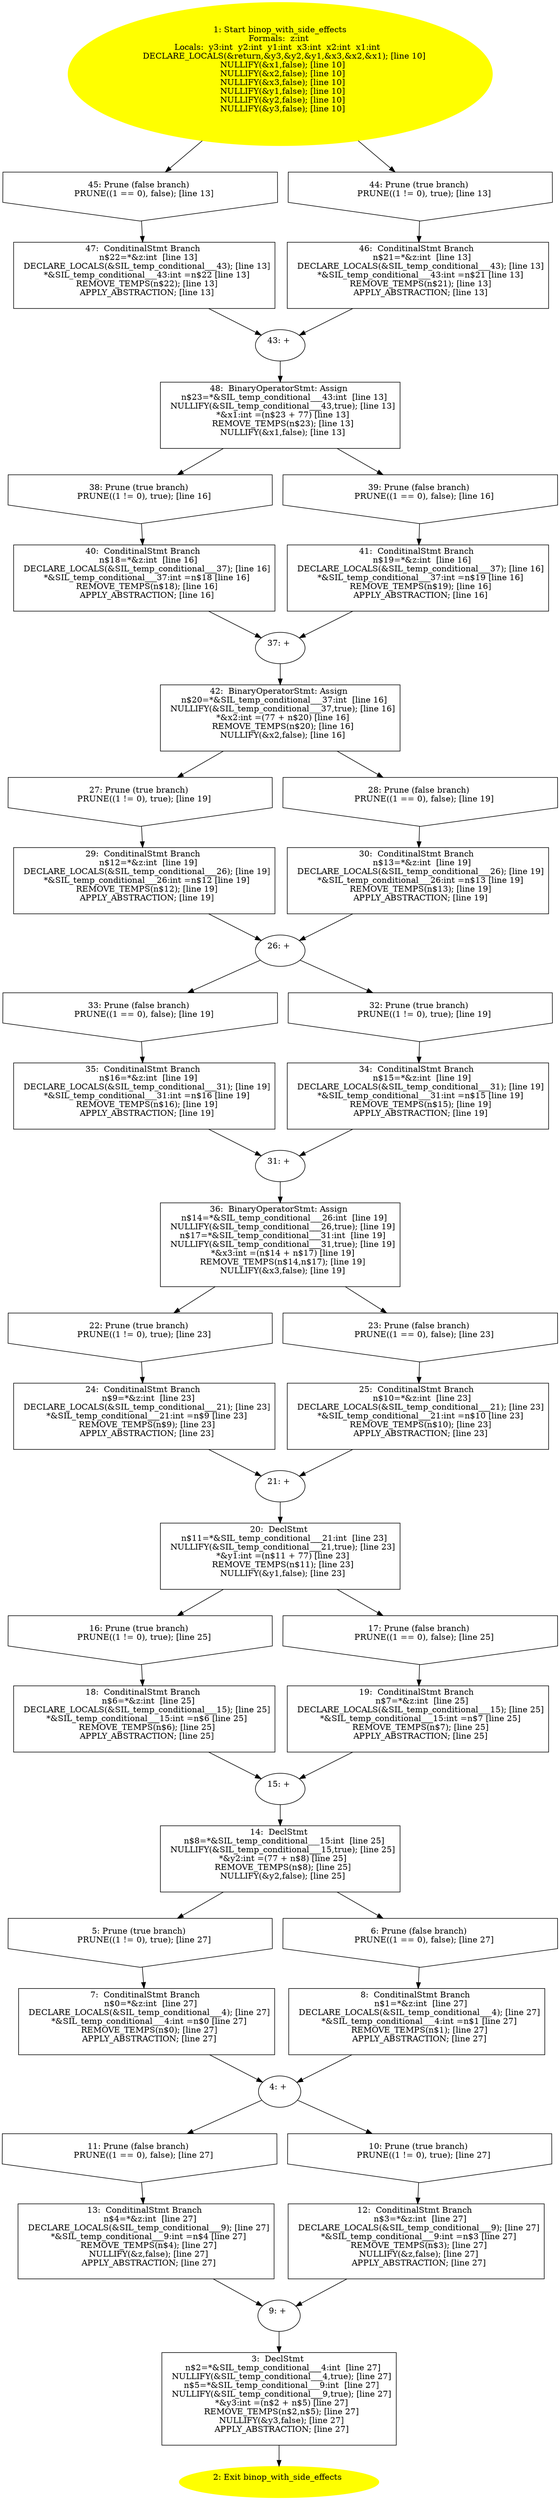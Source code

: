 digraph iCFG {
48 [label="48:  BinaryOperatorStmt: Assign \n   n$23=*&SIL_temp_conditional___43:int  [line 13]\n  NULLIFY(&SIL_temp_conditional___43,true); [line 13]\n  *&x1:int =(n$23 + 77) [line 13]\n  REMOVE_TEMPS(n$23); [line 13]\n  NULLIFY(&x1,false); [line 13]\n " shape="box"]
	

	 48 -> 38 ;
	 48 -> 39 ;
47 [label="47:  ConditinalStmt Branch \n   n$22=*&z:int  [line 13]\n  DECLARE_LOCALS(&SIL_temp_conditional___43); [line 13]\n  *&SIL_temp_conditional___43:int =n$22 [line 13]\n  REMOVE_TEMPS(n$22); [line 13]\n  APPLY_ABSTRACTION; [line 13]\n " shape="box"]
	

	 47 -> 43 ;
46 [label="46:  ConditinalStmt Branch \n   n$21=*&z:int  [line 13]\n  DECLARE_LOCALS(&SIL_temp_conditional___43); [line 13]\n  *&SIL_temp_conditional___43:int =n$21 [line 13]\n  REMOVE_TEMPS(n$21); [line 13]\n  APPLY_ABSTRACTION; [line 13]\n " shape="box"]
	

	 46 -> 43 ;
45 [label="45: Prune (false branch) \n   PRUNE((1 == 0), false); [line 13]\n " shape="invhouse"]
	

	 45 -> 47 ;
44 [label="44: Prune (true branch) \n   PRUNE((1 != 0), true); [line 13]\n " shape="invhouse"]
	

	 44 -> 46 ;
43 [label="43: + \n  " ]
	

	 43 -> 48 ;
42 [label="42:  BinaryOperatorStmt: Assign \n   n$20=*&SIL_temp_conditional___37:int  [line 16]\n  NULLIFY(&SIL_temp_conditional___37,true); [line 16]\n  *&x2:int =(77 + n$20) [line 16]\n  REMOVE_TEMPS(n$20); [line 16]\n  NULLIFY(&x2,false); [line 16]\n " shape="box"]
	

	 42 -> 27 ;
	 42 -> 28 ;
41 [label="41:  ConditinalStmt Branch \n   n$19=*&z:int  [line 16]\n  DECLARE_LOCALS(&SIL_temp_conditional___37); [line 16]\n  *&SIL_temp_conditional___37:int =n$19 [line 16]\n  REMOVE_TEMPS(n$19); [line 16]\n  APPLY_ABSTRACTION; [line 16]\n " shape="box"]
	

	 41 -> 37 ;
40 [label="40:  ConditinalStmt Branch \n   n$18=*&z:int  [line 16]\n  DECLARE_LOCALS(&SIL_temp_conditional___37); [line 16]\n  *&SIL_temp_conditional___37:int =n$18 [line 16]\n  REMOVE_TEMPS(n$18); [line 16]\n  APPLY_ABSTRACTION; [line 16]\n " shape="box"]
	

	 40 -> 37 ;
39 [label="39: Prune (false branch) \n   PRUNE((1 == 0), false); [line 16]\n " shape="invhouse"]
	

	 39 -> 41 ;
38 [label="38: Prune (true branch) \n   PRUNE((1 != 0), true); [line 16]\n " shape="invhouse"]
	

	 38 -> 40 ;
37 [label="37: + \n  " ]
	

	 37 -> 42 ;
36 [label="36:  BinaryOperatorStmt: Assign \n   n$14=*&SIL_temp_conditional___26:int  [line 19]\n  NULLIFY(&SIL_temp_conditional___26,true); [line 19]\n  n$17=*&SIL_temp_conditional___31:int  [line 19]\n  NULLIFY(&SIL_temp_conditional___31,true); [line 19]\n  *&x3:int =(n$14 + n$17) [line 19]\n  REMOVE_TEMPS(n$14,n$17); [line 19]\n  NULLIFY(&x3,false); [line 19]\n " shape="box"]
	

	 36 -> 22 ;
	 36 -> 23 ;
35 [label="35:  ConditinalStmt Branch \n   n$16=*&z:int  [line 19]\n  DECLARE_LOCALS(&SIL_temp_conditional___31); [line 19]\n  *&SIL_temp_conditional___31:int =n$16 [line 19]\n  REMOVE_TEMPS(n$16); [line 19]\n  APPLY_ABSTRACTION; [line 19]\n " shape="box"]
	

	 35 -> 31 ;
34 [label="34:  ConditinalStmt Branch \n   n$15=*&z:int  [line 19]\n  DECLARE_LOCALS(&SIL_temp_conditional___31); [line 19]\n  *&SIL_temp_conditional___31:int =n$15 [line 19]\n  REMOVE_TEMPS(n$15); [line 19]\n  APPLY_ABSTRACTION; [line 19]\n " shape="box"]
	

	 34 -> 31 ;
33 [label="33: Prune (false branch) \n   PRUNE((1 == 0), false); [line 19]\n " shape="invhouse"]
	

	 33 -> 35 ;
32 [label="32: Prune (true branch) \n   PRUNE((1 != 0), true); [line 19]\n " shape="invhouse"]
	

	 32 -> 34 ;
31 [label="31: + \n  " ]
	

	 31 -> 36 ;
30 [label="30:  ConditinalStmt Branch \n   n$13=*&z:int  [line 19]\n  DECLARE_LOCALS(&SIL_temp_conditional___26); [line 19]\n  *&SIL_temp_conditional___26:int =n$13 [line 19]\n  REMOVE_TEMPS(n$13); [line 19]\n  APPLY_ABSTRACTION; [line 19]\n " shape="box"]
	

	 30 -> 26 ;
29 [label="29:  ConditinalStmt Branch \n   n$12=*&z:int  [line 19]\n  DECLARE_LOCALS(&SIL_temp_conditional___26); [line 19]\n  *&SIL_temp_conditional___26:int =n$12 [line 19]\n  REMOVE_TEMPS(n$12); [line 19]\n  APPLY_ABSTRACTION; [line 19]\n " shape="box"]
	

	 29 -> 26 ;
28 [label="28: Prune (false branch) \n   PRUNE((1 == 0), false); [line 19]\n " shape="invhouse"]
	

	 28 -> 30 ;
27 [label="27: Prune (true branch) \n   PRUNE((1 != 0), true); [line 19]\n " shape="invhouse"]
	

	 27 -> 29 ;
26 [label="26: + \n  " ]
	

	 26 -> 32 ;
	 26 -> 33 ;
25 [label="25:  ConditinalStmt Branch \n   n$10=*&z:int  [line 23]\n  DECLARE_LOCALS(&SIL_temp_conditional___21); [line 23]\n  *&SIL_temp_conditional___21:int =n$10 [line 23]\n  REMOVE_TEMPS(n$10); [line 23]\n  APPLY_ABSTRACTION; [line 23]\n " shape="box"]
	

	 25 -> 21 ;
24 [label="24:  ConditinalStmt Branch \n   n$9=*&z:int  [line 23]\n  DECLARE_LOCALS(&SIL_temp_conditional___21); [line 23]\n  *&SIL_temp_conditional___21:int =n$9 [line 23]\n  REMOVE_TEMPS(n$9); [line 23]\n  APPLY_ABSTRACTION; [line 23]\n " shape="box"]
	

	 24 -> 21 ;
23 [label="23: Prune (false branch) \n   PRUNE((1 == 0), false); [line 23]\n " shape="invhouse"]
	

	 23 -> 25 ;
22 [label="22: Prune (true branch) \n   PRUNE((1 != 0), true); [line 23]\n " shape="invhouse"]
	

	 22 -> 24 ;
21 [label="21: + \n  " ]
	

	 21 -> 20 ;
20 [label="20:  DeclStmt \n   n$11=*&SIL_temp_conditional___21:int  [line 23]\n  NULLIFY(&SIL_temp_conditional___21,true); [line 23]\n  *&y1:int =(n$11 + 77) [line 23]\n  REMOVE_TEMPS(n$11); [line 23]\n  NULLIFY(&y1,false); [line 23]\n " shape="box"]
	

	 20 -> 16 ;
	 20 -> 17 ;
19 [label="19:  ConditinalStmt Branch \n   n$7=*&z:int  [line 25]\n  DECLARE_LOCALS(&SIL_temp_conditional___15); [line 25]\n  *&SIL_temp_conditional___15:int =n$7 [line 25]\n  REMOVE_TEMPS(n$7); [line 25]\n  APPLY_ABSTRACTION; [line 25]\n " shape="box"]
	

	 19 -> 15 ;
18 [label="18:  ConditinalStmt Branch \n   n$6=*&z:int  [line 25]\n  DECLARE_LOCALS(&SIL_temp_conditional___15); [line 25]\n  *&SIL_temp_conditional___15:int =n$6 [line 25]\n  REMOVE_TEMPS(n$6); [line 25]\n  APPLY_ABSTRACTION; [line 25]\n " shape="box"]
	

	 18 -> 15 ;
17 [label="17: Prune (false branch) \n   PRUNE((1 == 0), false); [line 25]\n " shape="invhouse"]
	

	 17 -> 19 ;
16 [label="16: Prune (true branch) \n   PRUNE((1 != 0), true); [line 25]\n " shape="invhouse"]
	

	 16 -> 18 ;
15 [label="15: + \n  " ]
	

	 15 -> 14 ;
14 [label="14:  DeclStmt \n   n$8=*&SIL_temp_conditional___15:int  [line 25]\n  NULLIFY(&SIL_temp_conditional___15,true); [line 25]\n  *&y2:int =(77 + n$8) [line 25]\n  REMOVE_TEMPS(n$8); [line 25]\n  NULLIFY(&y2,false); [line 25]\n " shape="box"]
	

	 14 -> 5 ;
	 14 -> 6 ;
13 [label="13:  ConditinalStmt Branch \n   n$4=*&z:int  [line 27]\n  DECLARE_LOCALS(&SIL_temp_conditional___9); [line 27]\n  *&SIL_temp_conditional___9:int =n$4 [line 27]\n  REMOVE_TEMPS(n$4); [line 27]\n  NULLIFY(&z,false); [line 27]\n  APPLY_ABSTRACTION; [line 27]\n " shape="box"]
	

	 13 -> 9 ;
12 [label="12:  ConditinalStmt Branch \n   n$3=*&z:int  [line 27]\n  DECLARE_LOCALS(&SIL_temp_conditional___9); [line 27]\n  *&SIL_temp_conditional___9:int =n$3 [line 27]\n  REMOVE_TEMPS(n$3); [line 27]\n  NULLIFY(&z,false); [line 27]\n  APPLY_ABSTRACTION; [line 27]\n " shape="box"]
	

	 12 -> 9 ;
11 [label="11: Prune (false branch) \n   PRUNE((1 == 0), false); [line 27]\n " shape="invhouse"]
	

	 11 -> 13 ;
10 [label="10: Prune (true branch) \n   PRUNE((1 != 0), true); [line 27]\n " shape="invhouse"]
	

	 10 -> 12 ;
9 [label="9: + \n  " ]
	

	 9 -> 3 ;
8 [label="8:  ConditinalStmt Branch \n   n$1=*&z:int  [line 27]\n  DECLARE_LOCALS(&SIL_temp_conditional___4); [line 27]\n  *&SIL_temp_conditional___4:int =n$1 [line 27]\n  REMOVE_TEMPS(n$1); [line 27]\n  APPLY_ABSTRACTION; [line 27]\n " shape="box"]
	

	 8 -> 4 ;
7 [label="7:  ConditinalStmt Branch \n   n$0=*&z:int  [line 27]\n  DECLARE_LOCALS(&SIL_temp_conditional___4); [line 27]\n  *&SIL_temp_conditional___4:int =n$0 [line 27]\n  REMOVE_TEMPS(n$0); [line 27]\n  APPLY_ABSTRACTION; [line 27]\n " shape="box"]
	

	 7 -> 4 ;
6 [label="6: Prune (false branch) \n   PRUNE((1 == 0), false); [line 27]\n " shape="invhouse"]
	

	 6 -> 8 ;
5 [label="5: Prune (true branch) \n   PRUNE((1 != 0), true); [line 27]\n " shape="invhouse"]
	

	 5 -> 7 ;
4 [label="4: + \n  " ]
	

	 4 -> 10 ;
	 4 -> 11 ;
3 [label="3:  DeclStmt \n   n$2=*&SIL_temp_conditional___4:int  [line 27]\n  NULLIFY(&SIL_temp_conditional___4,true); [line 27]\n  n$5=*&SIL_temp_conditional___9:int  [line 27]\n  NULLIFY(&SIL_temp_conditional___9,true); [line 27]\n  *&y3:int =(n$2 + n$5) [line 27]\n  REMOVE_TEMPS(n$2,n$5); [line 27]\n  NULLIFY(&y3,false); [line 27]\n  APPLY_ABSTRACTION; [line 27]\n " shape="box"]
	

	 3 -> 2 ;
2 [label="2: Exit binop_with_side_effects \n  " color=yellow style=filled]
	

1 [label="1: Start binop_with_side_effects\nFormals:  z:int \nLocals:  y3:int  y2:int  y1:int  x3:int  x2:int  x1:int  \n   DECLARE_LOCALS(&return,&y3,&y2,&y1,&x3,&x2,&x1); [line 10]\n  NULLIFY(&x1,false); [line 10]\n  NULLIFY(&x2,false); [line 10]\n  NULLIFY(&x3,false); [line 10]\n  NULLIFY(&y1,false); [line 10]\n  NULLIFY(&y2,false); [line 10]\n  NULLIFY(&y3,false); [line 10]\n " color=yellow style=filled]
	

	 1 -> 44 ;
	 1 -> 45 ;
}
